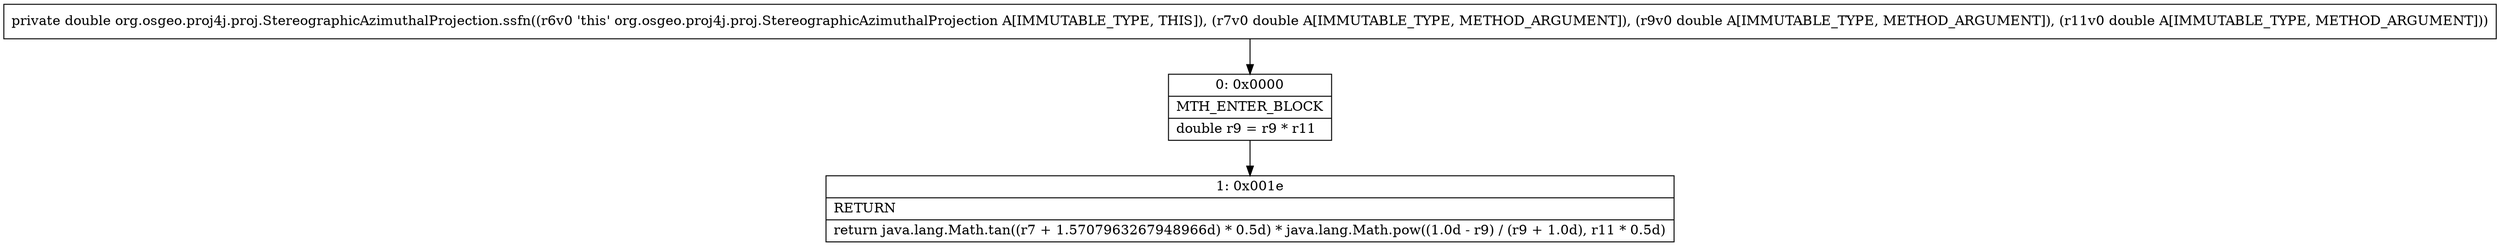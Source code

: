 digraph "CFG fororg.osgeo.proj4j.proj.StereographicAzimuthalProjection.ssfn(DDD)D" {
Node_0 [shape=record,label="{0\:\ 0x0000|MTH_ENTER_BLOCK\l|double r9 = r9 * r11\l}"];
Node_1 [shape=record,label="{1\:\ 0x001e|RETURN\l|return java.lang.Math.tan((r7 + 1.5707963267948966d) * 0.5d) * java.lang.Math.pow((1.0d \- r9) \/ (r9 + 1.0d), r11 * 0.5d)\l}"];
MethodNode[shape=record,label="{private double org.osgeo.proj4j.proj.StereographicAzimuthalProjection.ssfn((r6v0 'this' org.osgeo.proj4j.proj.StereographicAzimuthalProjection A[IMMUTABLE_TYPE, THIS]), (r7v0 double A[IMMUTABLE_TYPE, METHOD_ARGUMENT]), (r9v0 double A[IMMUTABLE_TYPE, METHOD_ARGUMENT]), (r11v0 double A[IMMUTABLE_TYPE, METHOD_ARGUMENT])) }"];
MethodNode -> Node_0;
Node_0 -> Node_1;
}

